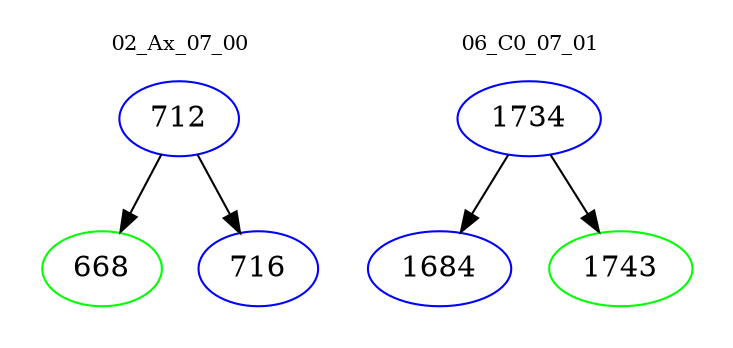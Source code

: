digraph{
subgraph cluster_0 {
color = white
label = "02_Ax_07_00";
fontsize=10;
T0_712 [label="712", color="blue"]
T0_712 -> T0_668 [color="black"]
T0_668 [label="668", color="green"]
T0_712 -> T0_716 [color="black"]
T0_716 [label="716", color="blue"]
}
subgraph cluster_1 {
color = white
label = "06_C0_07_01";
fontsize=10;
T1_1734 [label="1734", color="blue"]
T1_1734 -> T1_1684 [color="black"]
T1_1684 [label="1684", color="blue"]
T1_1734 -> T1_1743 [color="black"]
T1_1743 [label="1743", color="green"]
}
}
